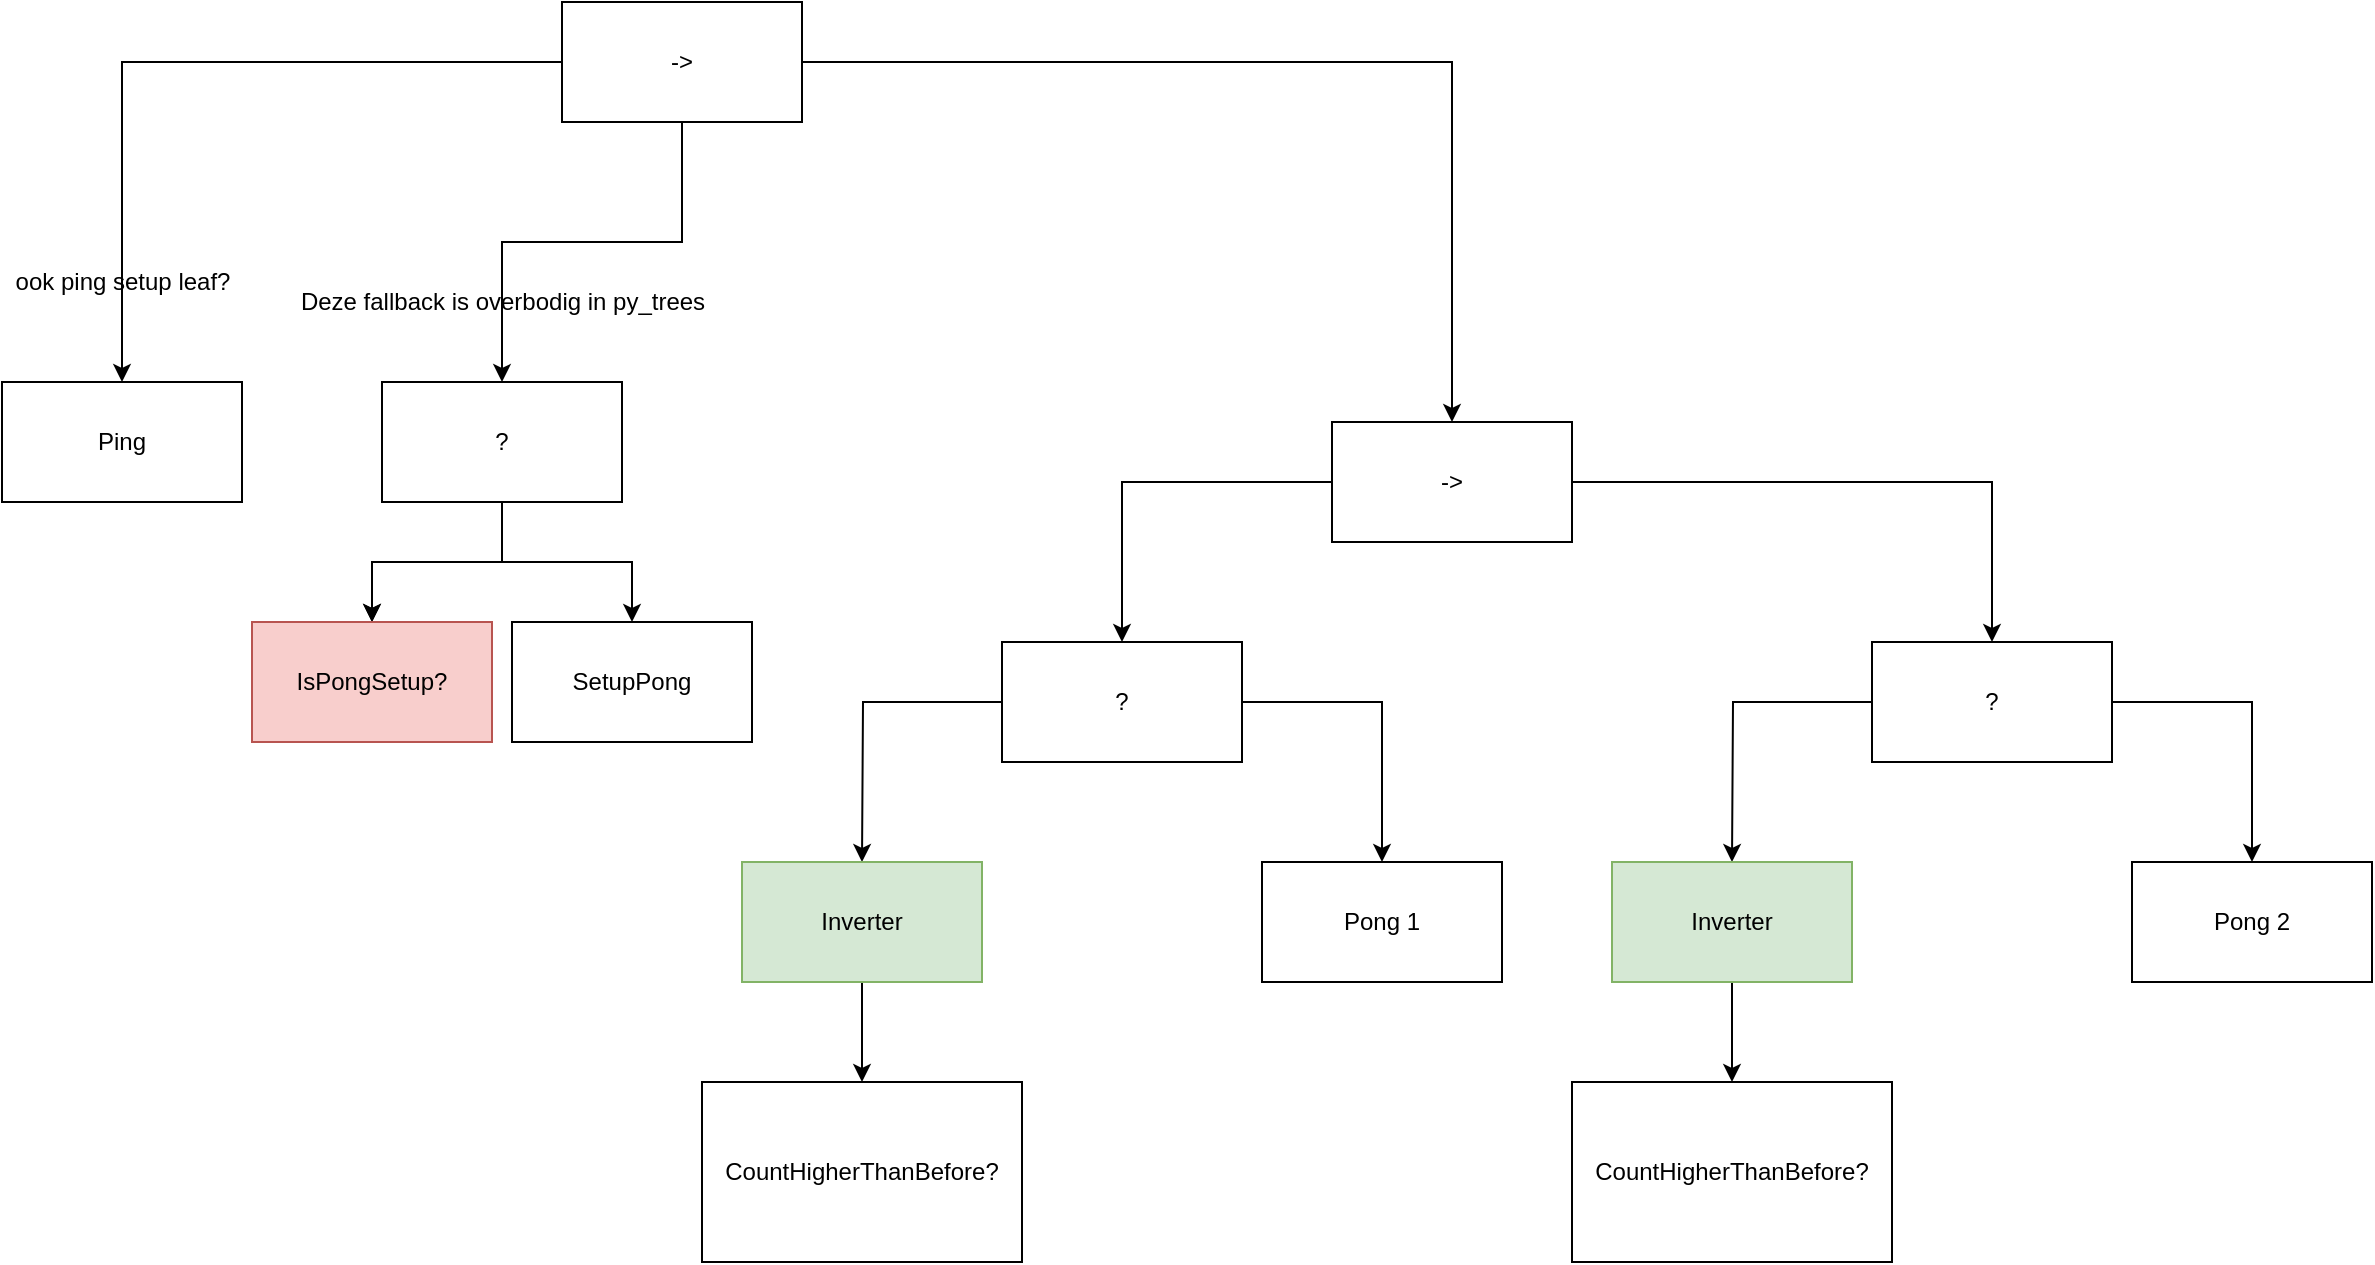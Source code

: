 <mxfile pages="2">
    <diagram id="rLbMoNr7zAscQaCv0aqm" name="Ping pong">
        <mxGraphModel dx="1116" dy="1864" grid="1" gridSize="10" guides="1" tooltips="1" connect="1" arrows="1" fold="1" page="1" pageScale="1" pageWidth="850" pageHeight="1100" math="0" shadow="0">
            <root>
                <mxCell id="0"/>
                <mxCell id="1" parent="0"/>
                <mxCell id="f5pZBpLLpVTP7D2-oAfJ-12" style="edgeStyle=orthogonalEdgeStyle;rounded=0;orthogonalLoop=1;jettySize=auto;html=1;entryX=0.5;entryY=0;entryDx=0;entryDy=0;" parent="1" source="uuNMJwLHAio3QjSqiXxN-1" target="f5pZBpLLpVTP7D2-oAfJ-6" edge="1">
                    <mxGeometry relative="1" as="geometry"/>
                </mxCell>
                <mxCell id="f5pZBpLLpVTP7D2-oAfJ-20" style="edgeStyle=orthogonalEdgeStyle;rounded=0;orthogonalLoop=1;jettySize=auto;html=1;entryX=0.5;entryY=0;entryDx=0;entryDy=0;" parent="1" source="uuNMJwLHAio3QjSqiXxN-1" target="f5pZBpLLpVTP7D2-oAfJ-16" edge="1">
                    <mxGeometry relative="1" as="geometry"/>
                </mxCell>
                <mxCell id="uuNMJwLHAio3QjSqiXxN-1" value="-&amp;gt;" style="rounded=0;whiteSpace=wrap;html=1;strokeColor=default;" parent="1" vertex="1">
                    <mxGeometry x="705" y="130" width="120" height="60" as="geometry"/>
                </mxCell>
                <mxCell id="uuNMJwLHAio3QjSqiXxN-2" value="Ping" style="whiteSpace=wrap;html=1;strokeColor=default;rounded=0;" parent="1" vertex="1">
                    <mxGeometry x="40" y="110" width="120" height="60" as="geometry"/>
                </mxCell>
                <mxCell id="anxLW6ghgMa5-0h3lLwf-2" value="Pong 1" style="rounded=0;whiteSpace=wrap;html=1;strokeColor=default;" parent="1" vertex="1">
                    <mxGeometry x="670" y="350" width="120" height="60" as="geometry"/>
                </mxCell>
                <mxCell id="f5pZBpLLpVTP7D2-oAfJ-2" style="edgeStyle=orthogonalEdgeStyle;rounded=0;orthogonalLoop=1;jettySize=auto;html=1;entryX=0.5;entryY=0;entryDx=0;entryDy=0;exitX=0;exitY=0.5;exitDx=0;exitDy=0;" parent="1" source="f5pZBpLLpVTP7D2-oAfJ-21" target="uuNMJwLHAio3QjSqiXxN-2" edge="1">
                    <mxGeometry relative="1" as="geometry">
                        <mxPoint x="200" y="-30" as="sourcePoint"/>
                    </mxGeometry>
                </mxCell>
                <mxCell id="f5pZBpLLpVTP7D2-oAfJ-8" style="edgeStyle=orthogonalEdgeStyle;rounded=0;orthogonalLoop=1;jettySize=auto;html=1;" parent="1" source="f5pZBpLLpVTP7D2-oAfJ-6" edge="1">
                    <mxGeometry relative="1" as="geometry">
                        <mxPoint x="470" y="350" as="targetPoint"/>
                    </mxGeometry>
                </mxCell>
                <mxCell id="f5pZBpLLpVTP7D2-oAfJ-11" style="edgeStyle=orthogonalEdgeStyle;rounded=0;orthogonalLoop=1;jettySize=auto;html=1;entryX=0.5;entryY=0;entryDx=0;entryDy=0;" parent="1" source="f5pZBpLLpVTP7D2-oAfJ-6" target="anxLW6ghgMa5-0h3lLwf-2" edge="1">
                    <mxGeometry relative="1" as="geometry"/>
                </mxCell>
                <mxCell id="f5pZBpLLpVTP7D2-oAfJ-6" value="?" style="rounded=0;whiteSpace=wrap;html=1;strokeColor=default;" parent="1" vertex="1">
                    <mxGeometry x="540" y="240" width="120" height="60" as="geometry"/>
                </mxCell>
                <mxCell id="f5pZBpLLpVTP7D2-oAfJ-7" value="CountHigherThanBefore?" style="rounded=0;whiteSpace=wrap;html=1;strokeColor=default;" parent="1" vertex="1">
                    <mxGeometry x="390" y="460" width="160" height="90" as="geometry"/>
                </mxCell>
                <mxCell id="f5pZBpLLpVTP7D2-oAfJ-10" style="edgeStyle=orthogonalEdgeStyle;rounded=0;orthogonalLoop=1;jettySize=auto;html=1;" parent="1" source="f5pZBpLLpVTP7D2-oAfJ-9" edge="1">
                    <mxGeometry relative="1" as="geometry">
                        <mxPoint x="470" y="460" as="targetPoint"/>
                    </mxGeometry>
                </mxCell>
                <mxCell id="f5pZBpLLpVTP7D2-oAfJ-9" value="Inverter" style="rounded=0;whiteSpace=wrap;html=1;strokeColor=#82b366;fillColor=#d5e8d4;" parent="1" vertex="1">
                    <mxGeometry x="410" y="350" width="120" height="60" as="geometry"/>
                </mxCell>
                <mxCell id="f5pZBpLLpVTP7D2-oAfJ-13" value="Pong 2" style="rounded=0;whiteSpace=wrap;html=1;strokeColor=default;" parent="1" vertex="1">
                    <mxGeometry x="1105" y="350" width="120" height="60" as="geometry"/>
                </mxCell>
                <mxCell id="f5pZBpLLpVTP7D2-oAfJ-14" style="edgeStyle=orthogonalEdgeStyle;rounded=0;orthogonalLoop=1;jettySize=auto;html=1;" parent="1" source="f5pZBpLLpVTP7D2-oAfJ-16" edge="1">
                    <mxGeometry relative="1" as="geometry">
                        <mxPoint x="905" y="350" as="targetPoint"/>
                    </mxGeometry>
                </mxCell>
                <mxCell id="f5pZBpLLpVTP7D2-oAfJ-15" style="edgeStyle=orthogonalEdgeStyle;rounded=0;orthogonalLoop=1;jettySize=auto;html=1;entryX=0.5;entryY=0;entryDx=0;entryDy=0;" parent="1" source="f5pZBpLLpVTP7D2-oAfJ-16" target="f5pZBpLLpVTP7D2-oAfJ-13" edge="1">
                    <mxGeometry relative="1" as="geometry"/>
                </mxCell>
                <mxCell id="f5pZBpLLpVTP7D2-oAfJ-16" value="?" style="rounded=0;whiteSpace=wrap;html=1;strokeColor=default;" parent="1" vertex="1">
                    <mxGeometry x="975" y="240" width="120" height="60" as="geometry"/>
                </mxCell>
                <mxCell id="f5pZBpLLpVTP7D2-oAfJ-17" value="CountHigherThanBefore?" style="rounded=0;whiteSpace=wrap;html=1;strokeColor=default;" parent="1" vertex="1">
                    <mxGeometry x="825" y="460" width="160" height="90" as="geometry"/>
                </mxCell>
                <mxCell id="f5pZBpLLpVTP7D2-oAfJ-18" style="edgeStyle=orthogonalEdgeStyle;rounded=0;orthogonalLoop=1;jettySize=auto;html=1;" parent="1" source="f5pZBpLLpVTP7D2-oAfJ-19" target="f5pZBpLLpVTP7D2-oAfJ-17" edge="1">
                    <mxGeometry relative="1" as="geometry"/>
                </mxCell>
                <mxCell id="f5pZBpLLpVTP7D2-oAfJ-19" value="Inverter" style="rounded=0;whiteSpace=wrap;html=1;strokeColor=#82b366;fillColor=#d5e8d4;" parent="1" vertex="1">
                    <mxGeometry x="845" y="350" width="120" height="60" as="geometry"/>
                </mxCell>
                <mxCell id="f5pZBpLLpVTP7D2-oAfJ-23" style="edgeStyle=orthogonalEdgeStyle;rounded=0;orthogonalLoop=1;jettySize=auto;html=1;" parent="1" source="f5pZBpLLpVTP7D2-oAfJ-21" target="uuNMJwLHAio3QjSqiXxN-1" edge="1">
                    <mxGeometry relative="1" as="geometry"/>
                </mxCell>
                <mxCell id="xXGTEIVUqW1s6roGTMRh-1" style="edgeStyle=none;html=1;entryX=0.5;entryY=0;entryDx=0;entryDy=0;exitX=0.5;exitY=1;exitDx=0;exitDy=0;rounded=0;" parent="1" source="f5pZBpLLpVTP7D2-oAfJ-21" target="f5pZBpLLpVTP7D2-oAfJ-24" edge="1">
                    <mxGeometry relative="1" as="geometry">
                        <Array as="points">
                            <mxPoint x="380" y="40"/>
                            <mxPoint x="290" y="40"/>
                        </Array>
                    </mxGeometry>
                </mxCell>
                <mxCell id="f5pZBpLLpVTP7D2-oAfJ-21" value="-&amp;gt;" style="rounded=0;whiteSpace=wrap;html=1;" parent="1" vertex="1">
                    <mxGeometry x="320" y="-80" width="120" height="60" as="geometry"/>
                </mxCell>
                <mxCell id="f5pZBpLLpVTP7D2-oAfJ-27" value="" style="edgeStyle=orthogonalEdgeStyle;rounded=0;orthogonalLoop=1;jettySize=auto;html=1;" parent="1" source="f5pZBpLLpVTP7D2-oAfJ-24" target="f5pZBpLLpVTP7D2-oAfJ-26" edge="1">
                    <mxGeometry relative="1" as="geometry"/>
                </mxCell>
                <mxCell id="f5pZBpLLpVTP7D2-oAfJ-28" value="" style="edgeStyle=orthogonalEdgeStyle;rounded=0;orthogonalLoop=1;jettySize=auto;html=1;" parent="1" source="f5pZBpLLpVTP7D2-oAfJ-24" target="f5pZBpLLpVTP7D2-oAfJ-26" edge="1">
                    <mxGeometry relative="1" as="geometry"/>
                </mxCell>
                <mxCell id="f5pZBpLLpVTP7D2-oAfJ-30" value="" style="edgeStyle=orthogonalEdgeStyle;rounded=0;orthogonalLoop=1;jettySize=auto;html=1;" parent="1" source="f5pZBpLLpVTP7D2-oAfJ-24" target="f5pZBpLLpVTP7D2-oAfJ-29" edge="1">
                    <mxGeometry relative="1" as="geometry"/>
                </mxCell>
                <mxCell id="f5pZBpLLpVTP7D2-oAfJ-24" value="?" style="rounded=0;whiteSpace=wrap;html=1;" parent="1" vertex="1">
                    <mxGeometry x="230" y="110" width="120" height="60" as="geometry"/>
                </mxCell>
                <mxCell id="f5pZBpLLpVTP7D2-oAfJ-26" value="IsPongSetup?" style="rounded=0;whiteSpace=wrap;html=1;fillColor=#f8cecc;strokeColor=#b85450;" parent="1" vertex="1">
                    <mxGeometry x="165" y="230" width="120" height="60" as="geometry"/>
                </mxCell>
                <mxCell id="f5pZBpLLpVTP7D2-oAfJ-29" value="SetupPong" style="rounded=0;whiteSpace=wrap;html=1;" parent="1" vertex="1">
                    <mxGeometry x="295" y="230" width="120" height="60" as="geometry"/>
                </mxCell>
                <mxCell id="f5pZBpLLpVTP7D2-oAfJ-31" value="Deze fallback is overbodig in py_trees" style="text;html=1;align=center;verticalAlign=middle;resizable=0;points=[];autosize=1;strokeColor=none;fillColor=none;" parent="1" vertex="1">
                    <mxGeometry x="180" y="60" width="220" height="20" as="geometry"/>
                </mxCell>
                <mxCell id="xXGTEIVUqW1s6roGTMRh-2" value="ook ping setup leaf?" style="text;html=1;align=center;verticalAlign=middle;resizable=0;points=[];autosize=1;strokeColor=none;fillColor=none;" parent="1" vertex="1">
                    <mxGeometry x="40" y="50" width="120" height="20" as="geometry"/>
                </mxCell>
            </root>
        </mxGraphModel>
    </diagram>
</mxfile>